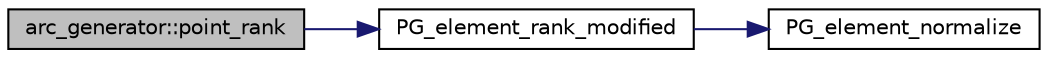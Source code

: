 digraph "arc_generator::point_rank"
{
  edge [fontname="Helvetica",fontsize="10",labelfontname="Helvetica",labelfontsize="10"];
  node [fontname="Helvetica",fontsize="10",shape=record];
  rankdir="LR";
  Node2614 [label="arc_generator::point_rank",height=0.2,width=0.4,color="black", fillcolor="grey75", style="filled", fontcolor="black"];
  Node2614 -> Node2615 [color="midnightblue",fontsize="10",style="solid",fontname="Helvetica"];
  Node2615 [label="PG_element_rank_modified",height=0.2,width=0.4,color="black", fillcolor="white", style="filled",URL="$d4/d67/geometry_8h.html#a9cd1a8bf5b88a038e33862f6c2c3dd36"];
  Node2615 -> Node2616 [color="midnightblue",fontsize="10",style="solid",fontname="Helvetica"];
  Node2616 [label="PG_element_normalize",height=0.2,width=0.4,color="black", fillcolor="white", style="filled",URL="$df/de4/projective_8_c.html#a5a4c3c1158bad6bab0d786c616bd0996"];
}

